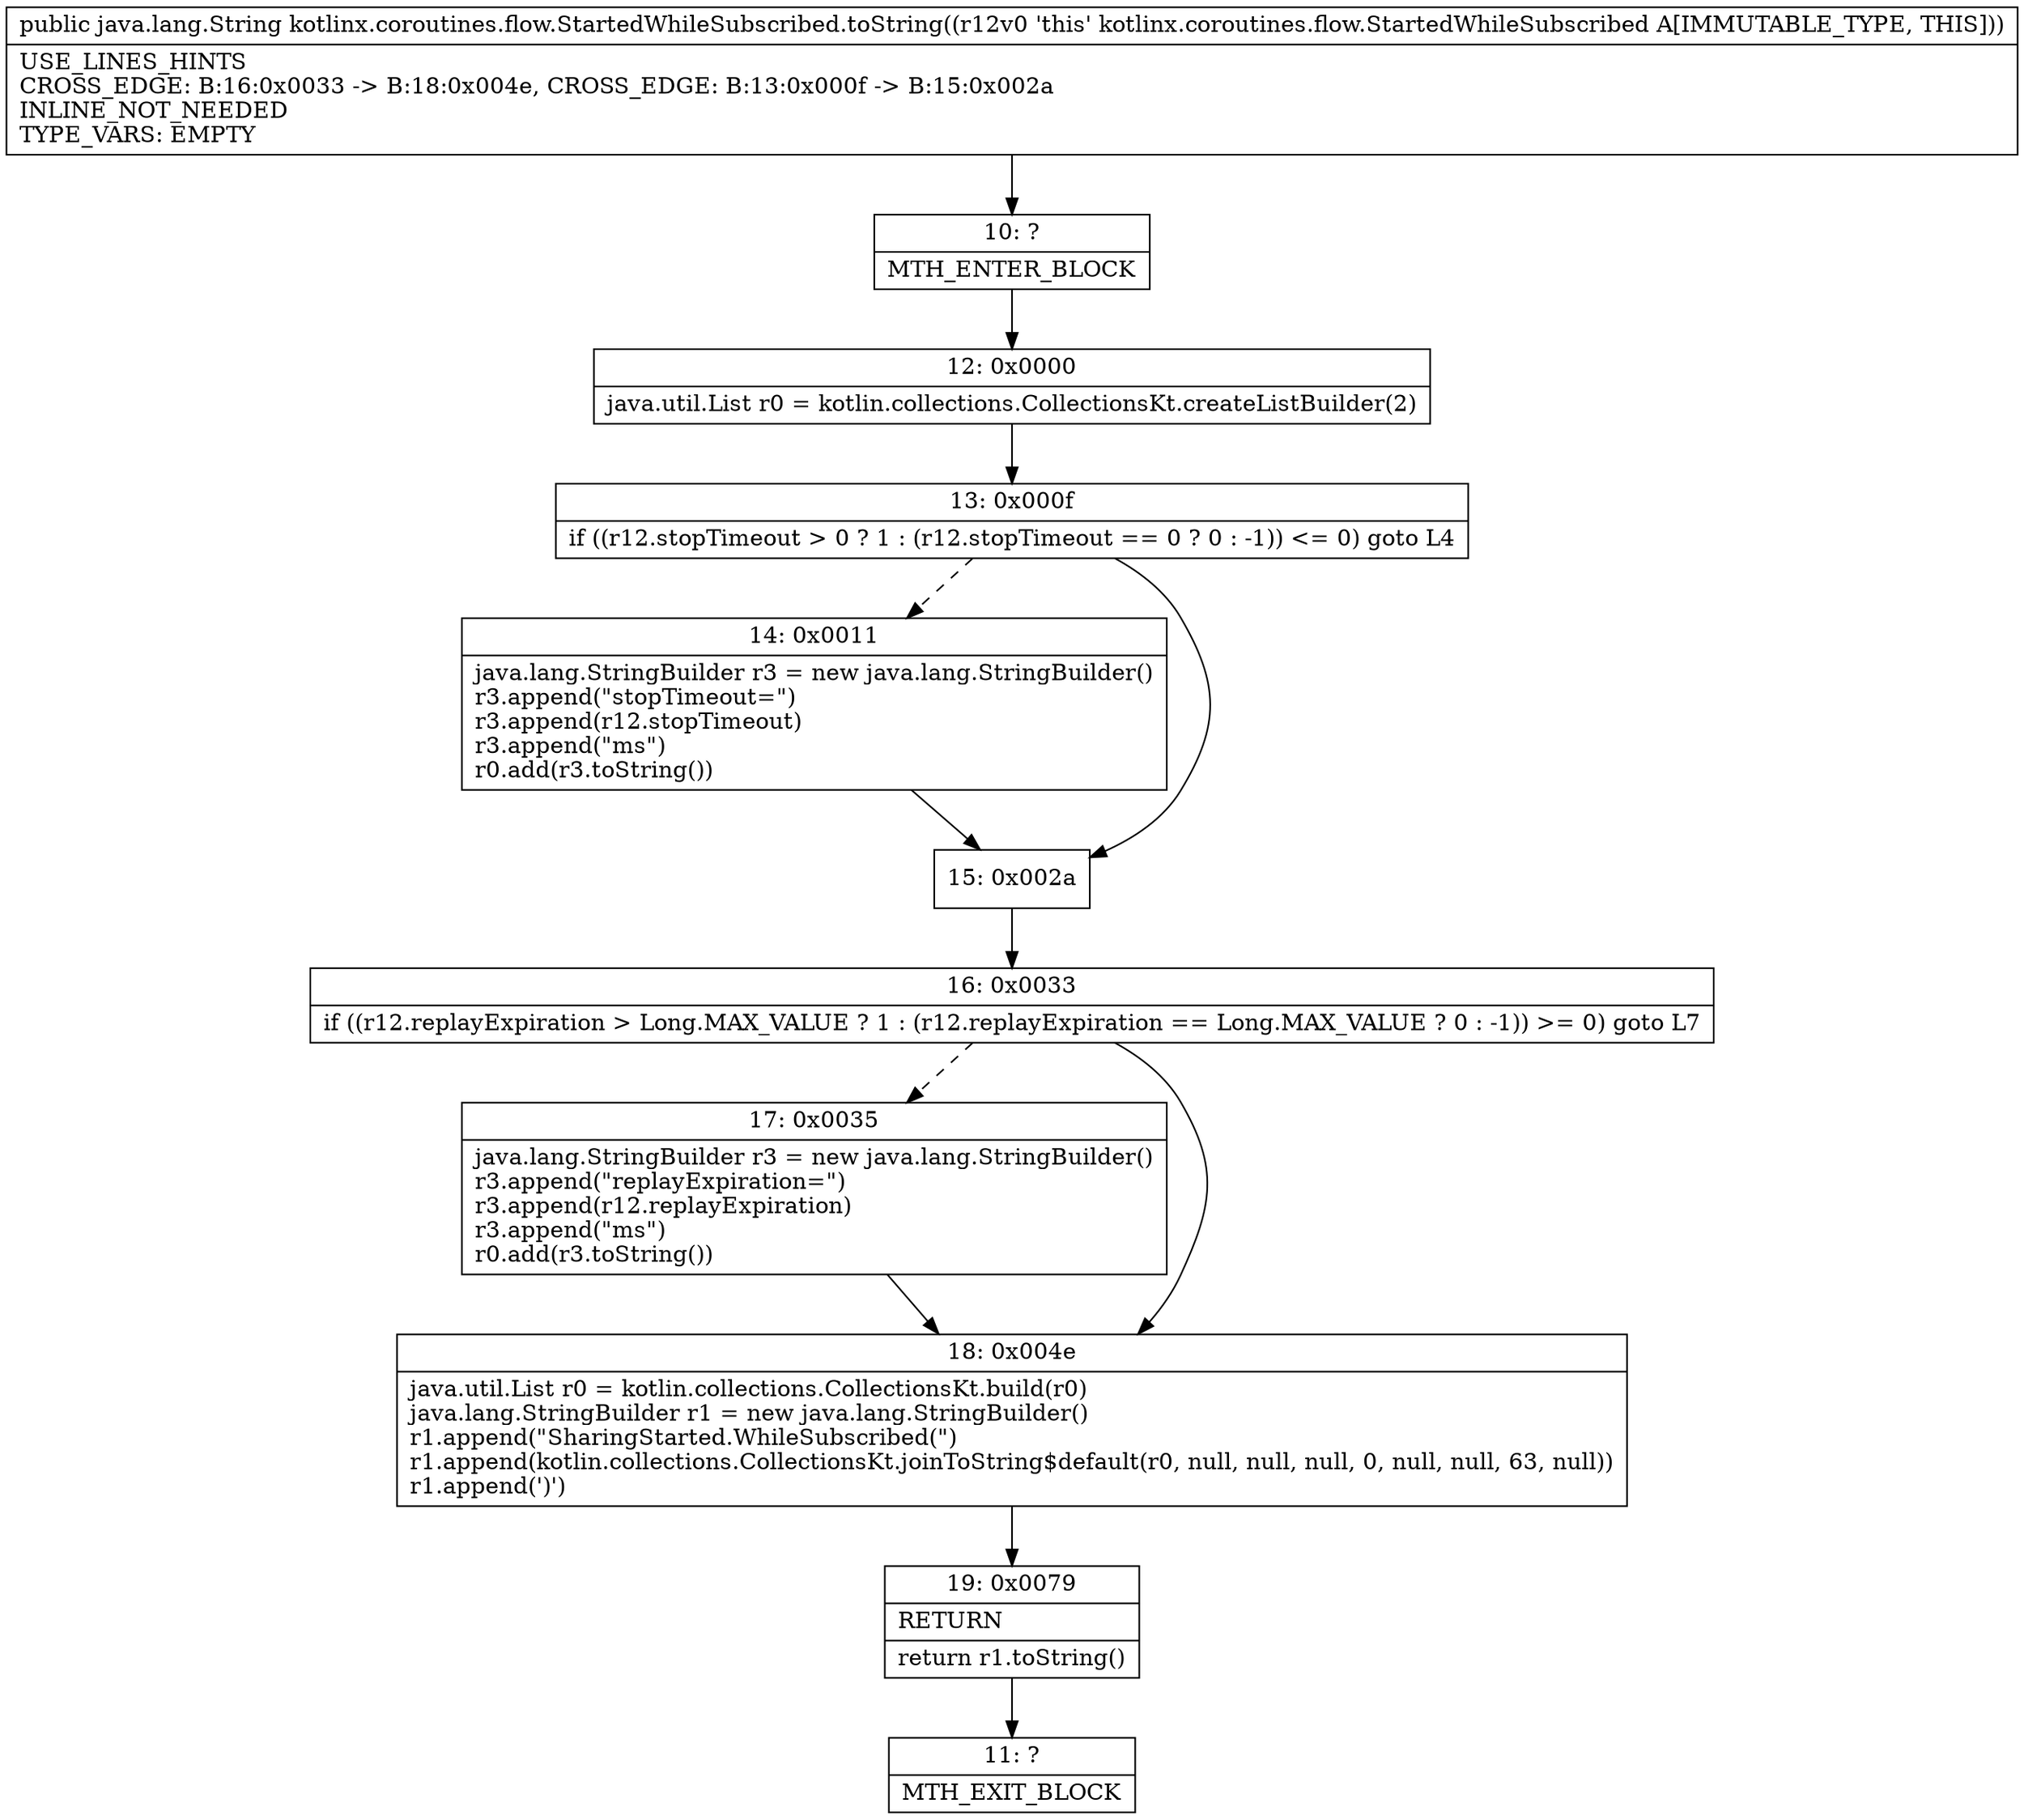 digraph "CFG forkotlinx.coroutines.flow.StartedWhileSubscribed.toString()Ljava\/lang\/String;" {
Node_10 [shape=record,label="{10\:\ ?|MTH_ENTER_BLOCK\l}"];
Node_12 [shape=record,label="{12\:\ 0x0000|java.util.List r0 = kotlin.collections.CollectionsKt.createListBuilder(2)\l}"];
Node_13 [shape=record,label="{13\:\ 0x000f|if ((r12.stopTimeout \> 0 ? 1 : (r12.stopTimeout == 0 ? 0 : \-1)) \<= 0) goto L4\l}"];
Node_14 [shape=record,label="{14\:\ 0x0011|java.lang.StringBuilder r3 = new java.lang.StringBuilder()\lr3.append(\"stopTimeout=\")\lr3.append(r12.stopTimeout)\lr3.append(\"ms\")\lr0.add(r3.toString())\l}"];
Node_15 [shape=record,label="{15\:\ 0x002a}"];
Node_16 [shape=record,label="{16\:\ 0x0033|if ((r12.replayExpiration \> Long.MAX_VALUE ? 1 : (r12.replayExpiration == Long.MAX_VALUE ? 0 : \-1)) \>= 0) goto L7\l}"];
Node_17 [shape=record,label="{17\:\ 0x0035|java.lang.StringBuilder r3 = new java.lang.StringBuilder()\lr3.append(\"replayExpiration=\")\lr3.append(r12.replayExpiration)\lr3.append(\"ms\")\lr0.add(r3.toString())\l}"];
Node_18 [shape=record,label="{18\:\ 0x004e|java.util.List r0 = kotlin.collections.CollectionsKt.build(r0)\ljava.lang.StringBuilder r1 = new java.lang.StringBuilder()\lr1.append(\"SharingStarted.WhileSubscribed(\")\lr1.append(kotlin.collections.CollectionsKt.joinToString$default(r0, null, null, null, 0, null, null, 63, null))\lr1.append(')')\l}"];
Node_19 [shape=record,label="{19\:\ 0x0079|RETURN\l|return r1.toString()\l}"];
Node_11 [shape=record,label="{11\:\ ?|MTH_EXIT_BLOCK\l}"];
MethodNode[shape=record,label="{public java.lang.String kotlinx.coroutines.flow.StartedWhileSubscribed.toString((r12v0 'this' kotlinx.coroutines.flow.StartedWhileSubscribed A[IMMUTABLE_TYPE, THIS]))  | USE_LINES_HINTS\lCROSS_EDGE: B:16:0x0033 \-\> B:18:0x004e, CROSS_EDGE: B:13:0x000f \-\> B:15:0x002a\lINLINE_NOT_NEEDED\lTYPE_VARS: EMPTY\l}"];
MethodNode -> Node_10;Node_10 -> Node_12;
Node_12 -> Node_13;
Node_13 -> Node_14[style=dashed];
Node_13 -> Node_15;
Node_14 -> Node_15;
Node_15 -> Node_16;
Node_16 -> Node_17[style=dashed];
Node_16 -> Node_18;
Node_17 -> Node_18;
Node_18 -> Node_19;
Node_19 -> Node_11;
}

